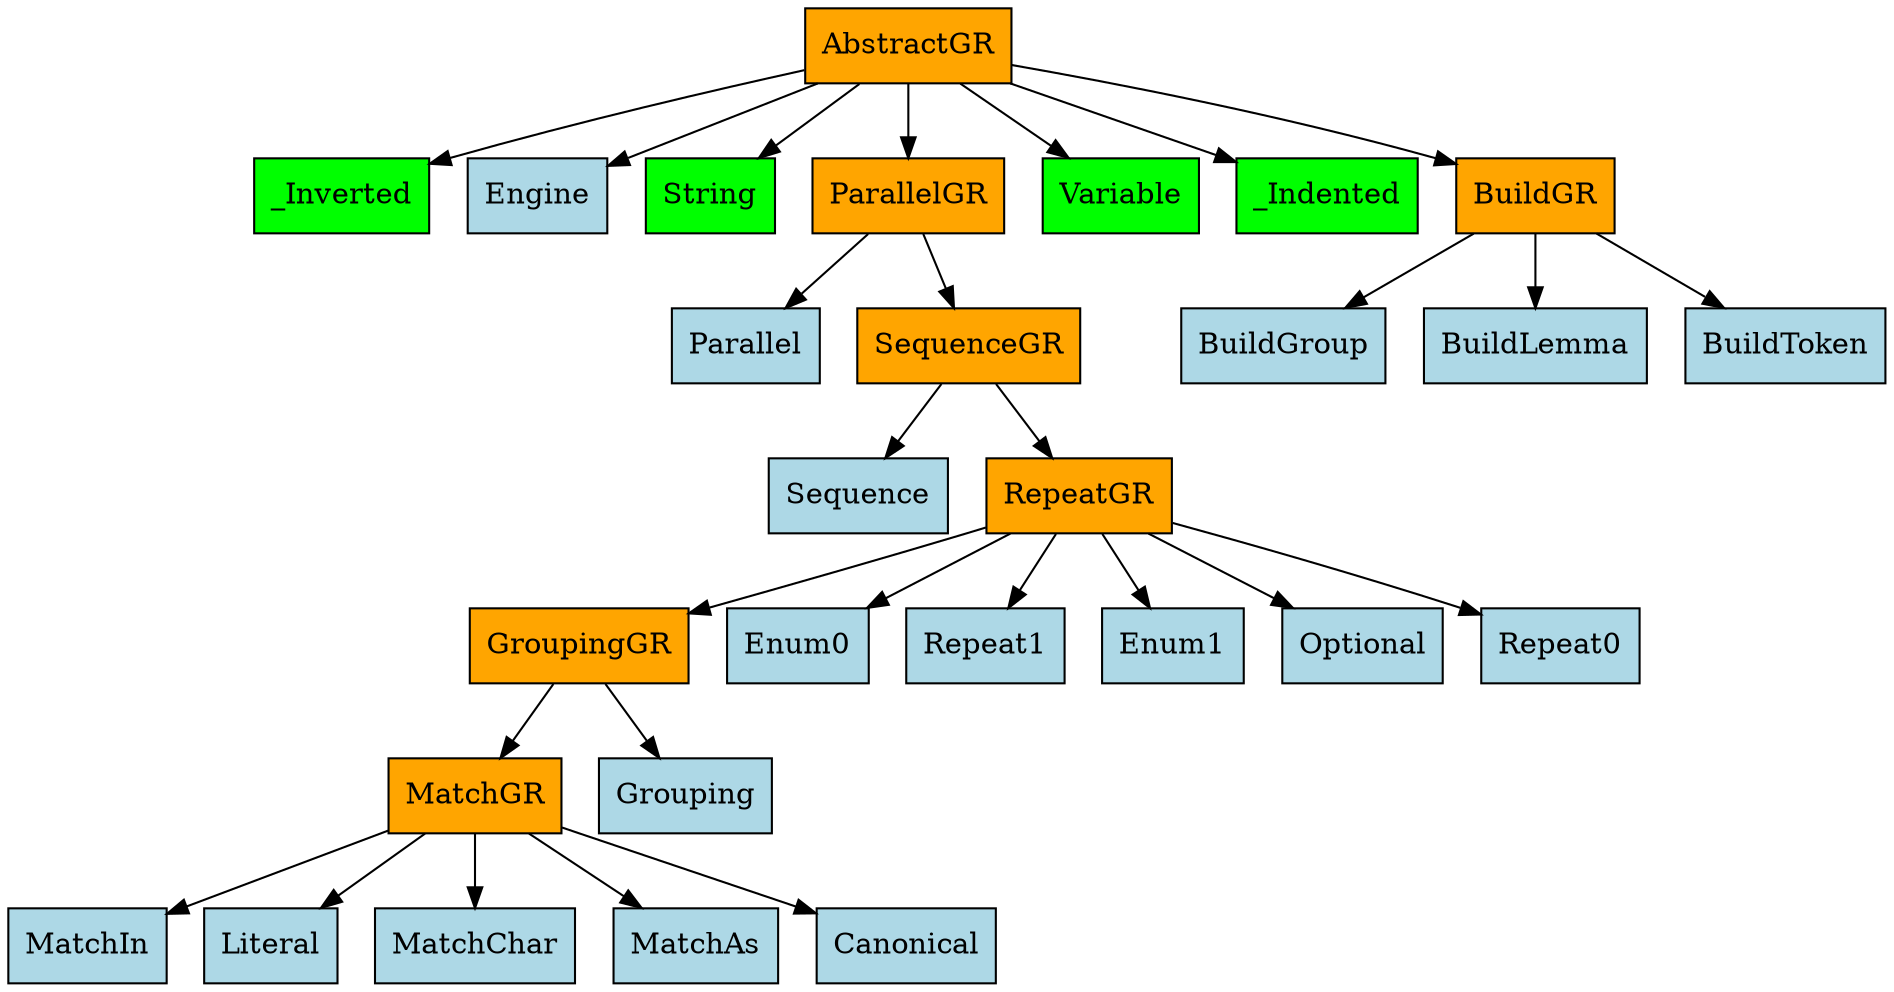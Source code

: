 digraph {
	0 [label=AbstractGR fillcolor=orange shape=rect style=filled]
	1 [label=_Inverted fillcolor=lime shape=rect style=filled]
	2 [label=Engine fillcolor=lightblue shape=rect style=filled]
	3 [label=String fillcolor=lime shape=rect style=filled]
	4 [label=ParallelGR fillcolor=orange shape=rect style=filled]
	5 [label=Variable fillcolor=lime shape=rect style=filled]
	6 [label=_Indented fillcolor=lime shape=rect style=filled]
	7 [label=BuildGR fillcolor=orange shape=rect style=filled]
	8 [label=BuildGroup fillcolor=lightblue shape=rect style=filled]
	9 [label=BuildLemma fillcolor=lightblue shape=rect style=filled]
	10 [label=BuildToken fillcolor=lightblue shape=rect style=filled]
	11 [label=Parallel fillcolor=lightblue shape=rect style=filled]
	12 [label=SequenceGR fillcolor=orange shape=rect style=filled]
	13 [label=Sequence fillcolor=lightblue shape=rect style=filled]
	14 [label=RepeatGR fillcolor=orange shape=rect style=filled]
	15 [label=GroupingGR fillcolor=orange shape=rect style=filled]
	16 [label=Enum0 fillcolor=lightblue shape=rect style=filled]
	17 [label=Repeat1 fillcolor=lightblue shape=rect style=filled]
	18 [label=Enum1 fillcolor=lightblue shape=rect style=filled]
	19 [label=Optional fillcolor=lightblue shape=rect style=filled]
	20 [label=Repeat0 fillcolor=lightblue shape=rect style=filled]
	21 [label=MatchGR fillcolor=orange shape=rect style=filled]
	22 [label=Grouping fillcolor=lightblue shape=rect style=filled]
	23 [label=MatchIn fillcolor=lightblue shape=rect style=filled]
	24 [label=Literal fillcolor=lightblue shape=rect style=filled]
	25 [label=MatchChar fillcolor=lightblue shape=rect style=filled]
	26 [label=MatchAs fillcolor=lightblue shape=rect style=filled]
	27 [label=Canonical fillcolor=lightblue shape=rect style=filled]
	0 -> 1
	0 -> 2
	0 -> 3
	0 -> 4
	0 -> 5
	0 -> 6
	0 -> 7
	7 -> 8
	7 -> 9
	7 -> 10
	4 -> 11
	4 -> 12
	12 -> 13
	12 -> 14
	14 -> 15
	14 -> 16
	14 -> 17
	14 -> 18
	14 -> 19
	14 -> 20
	15 -> 21
	15 -> 22
	21 -> 23
	21 -> 24
	21 -> 25
	21 -> 26
	21 -> 27
}
